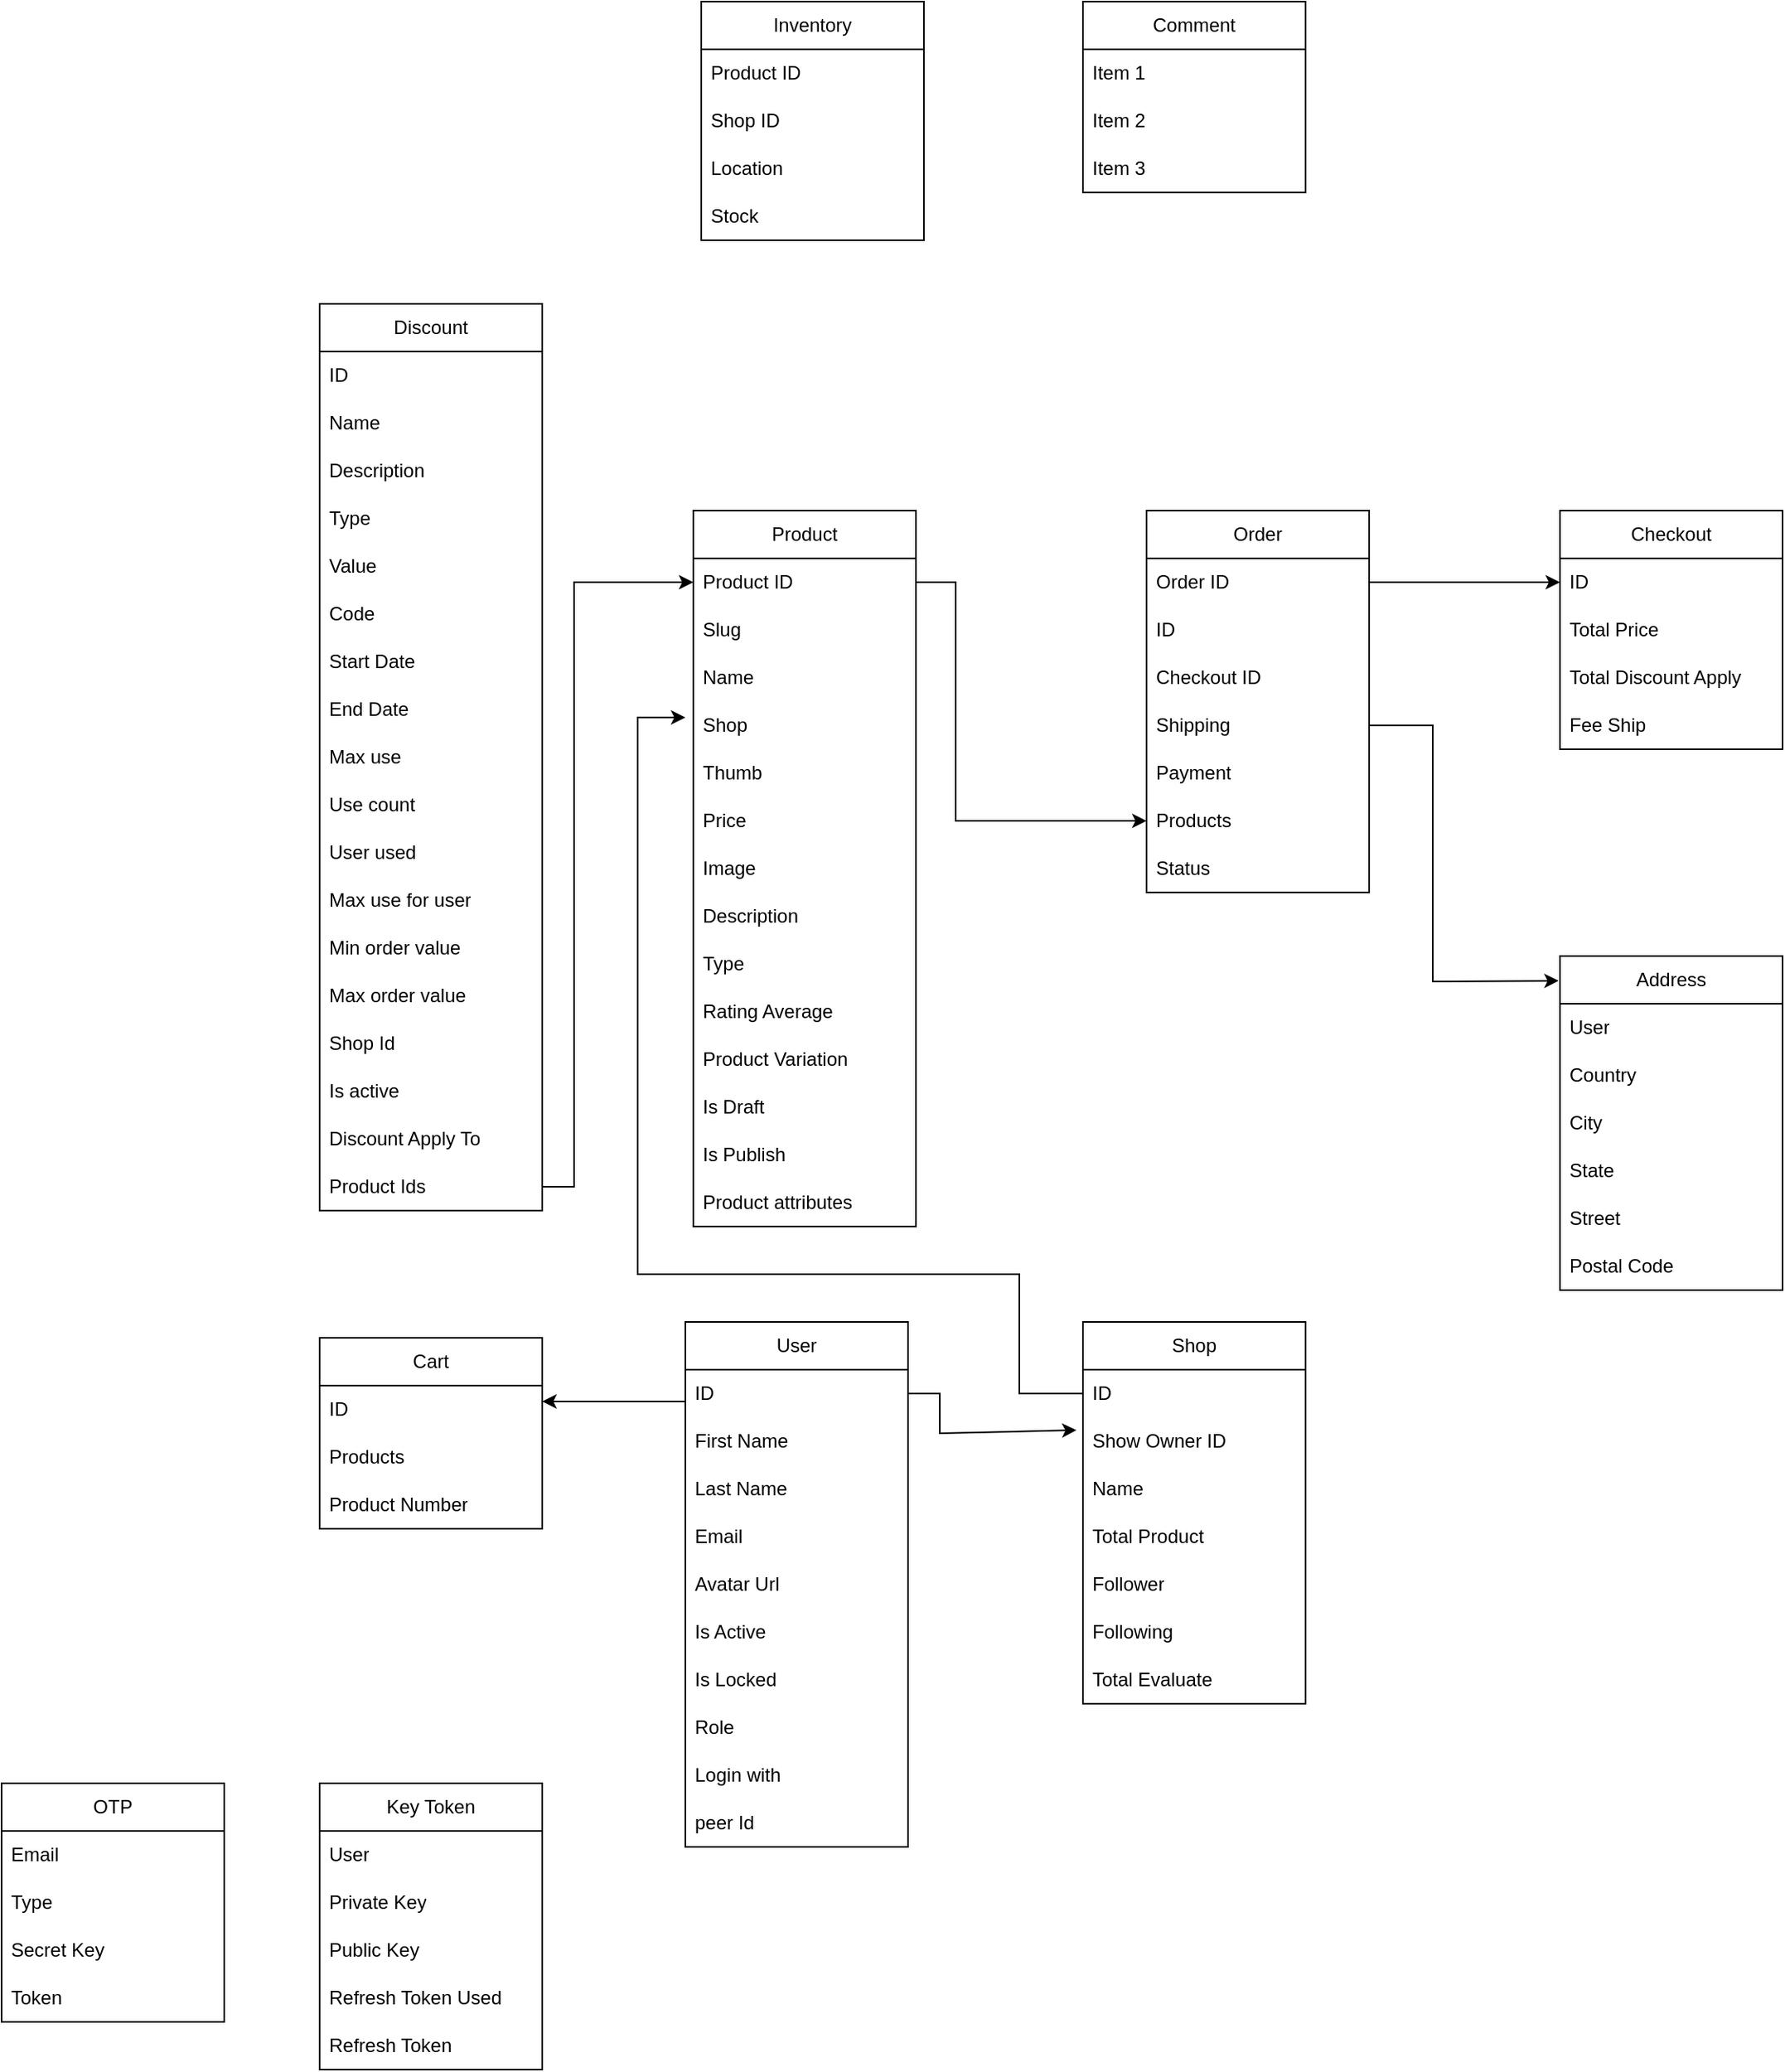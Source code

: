 <mxfile version="21.6.9" type="github">
  <diagram name="Page-1" id="M_hGmnkSgsi9xznDHbb1">
    <mxGraphModel dx="1900" dy="1666" grid="1" gridSize="10" guides="1" tooltips="1" connect="1" arrows="1" fold="1" page="1" pageScale="1" pageWidth="850" pageHeight="1100" math="0" shadow="0">
      <root>
        <mxCell id="0" />
        <mxCell id="1" parent="0" />
        <mxCell id="zRqvdcfPMCtiTW_AI9Jo-5" value="User" style="swimlane;fontStyle=0;childLayout=stackLayout;horizontal=1;startSize=30;horizontalStack=0;resizeParent=1;resizeParentMax=0;resizeLast=0;collapsible=1;marginBottom=0;whiteSpace=wrap;html=1;" vertex="1" parent="1">
          <mxGeometry x="350" y="230" width="140" height="330" as="geometry" />
        </mxCell>
        <mxCell id="zRqvdcfPMCtiTW_AI9Jo-6" value="ID" style="text;strokeColor=none;fillColor=none;align=left;verticalAlign=middle;spacingLeft=4;spacingRight=4;overflow=hidden;points=[[0,0.5],[1,0.5]];portConstraint=eastwest;rotatable=0;whiteSpace=wrap;html=1;" vertex="1" parent="zRqvdcfPMCtiTW_AI9Jo-5">
          <mxGeometry y="30" width="140" height="30" as="geometry" />
        </mxCell>
        <mxCell id="zRqvdcfPMCtiTW_AI9Jo-7" value="First Name" style="text;strokeColor=none;fillColor=none;align=left;verticalAlign=middle;spacingLeft=4;spacingRight=4;overflow=hidden;points=[[0,0.5],[1,0.5]];portConstraint=eastwest;rotatable=0;whiteSpace=wrap;html=1;" vertex="1" parent="zRqvdcfPMCtiTW_AI9Jo-5">
          <mxGeometry y="60" width="140" height="30" as="geometry" />
        </mxCell>
        <mxCell id="zRqvdcfPMCtiTW_AI9Jo-8" value="Last Name" style="text;strokeColor=none;fillColor=none;align=left;verticalAlign=middle;spacingLeft=4;spacingRight=4;overflow=hidden;points=[[0,0.5],[1,0.5]];portConstraint=eastwest;rotatable=0;whiteSpace=wrap;html=1;" vertex="1" parent="zRqvdcfPMCtiTW_AI9Jo-5">
          <mxGeometry y="90" width="140" height="30" as="geometry" />
        </mxCell>
        <mxCell id="zRqvdcfPMCtiTW_AI9Jo-9" value="Email" style="text;strokeColor=none;fillColor=none;align=left;verticalAlign=middle;spacingLeft=4;spacingRight=4;overflow=hidden;points=[[0,0.5],[1,0.5]];portConstraint=eastwest;rotatable=0;whiteSpace=wrap;html=1;" vertex="1" parent="zRqvdcfPMCtiTW_AI9Jo-5">
          <mxGeometry y="120" width="140" height="30" as="geometry" />
        </mxCell>
        <mxCell id="zRqvdcfPMCtiTW_AI9Jo-10" value="Avatar Url" style="text;strokeColor=none;fillColor=none;align=left;verticalAlign=middle;spacingLeft=4;spacingRight=4;overflow=hidden;points=[[0,0.5],[1,0.5]];portConstraint=eastwest;rotatable=0;whiteSpace=wrap;html=1;" vertex="1" parent="zRqvdcfPMCtiTW_AI9Jo-5">
          <mxGeometry y="150" width="140" height="30" as="geometry" />
        </mxCell>
        <mxCell id="zRqvdcfPMCtiTW_AI9Jo-11" value="Is Active" style="text;strokeColor=none;fillColor=none;align=left;verticalAlign=middle;spacingLeft=4;spacingRight=4;overflow=hidden;points=[[0,0.5],[1,0.5]];portConstraint=eastwest;rotatable=0;whiteSpace=wrap;html=1;" vertex="1" parent="zRqvdcfPMCtiTW_AI9Jo-5">
          <mxGeometry y="180" width="140" height="30" as="geometry" />
        </mxCell>
        <mxCell id="zRqvdcfPMCtiTW_AI9Jo-12" value="Is Locked" style="text;strokeColor=none;fillColor=none;align=left;verticalAlign=middle;spacingLeft=4;spacingRight=4;overflow=hidden;points=[[0,0.5],[1,0.5]];portConstraint=eastwest;rotatable=0;whiteSpace=wrap;html=1;" vertex="1" parent="zRqvdcfPMCtiTW_AI9Jo-5">
          <mxGeometry y="210" width="140" height="30" as="geometry" />
        </mxCell>
        <mxCell id="zRqvdcfPMCtiTW_AI9Jo-13" value="Role" style="text;strokeColor=none;fillColor=none;align=left;verticalAlign=middle;spacingLeft=4;spacingRight=4;overflow=hidden;points=[[0,0.5],[1,0.5]];portConstraint=eastwest;rotatable=0;whiteSpace=wrap;html=1;" vertex="1" parent="zRqvdcfPMCtiTW_AI9Jo-5">
          <mxGeometry y="240" width="140" height="30" as="geometry" />
        </mxCell>
        <mxCell id="zRqvdcfPMCtiTW_AI9Jo-14" value="Login with" style="text;strokeColor=none;fillColor=none;align=left;verticalAlign=middle;spacingLeft=4;spacingRight=4;overflow=hidden;points=[[0,0.5],[1,0.5]];portConstraint=eastwest;rotatable=0;whiteSpace=wrap;html=1;" vertex="1" parent="zRqvdcfPMCtiTW_AI9Jo-5">
          <mxGeometry y="270" width="140" height="30" as="geometry" />
        </mxCell>
        <mxCell id="zRqvdcfPMCtiTW_AI9Jo-15" value="peer Id" style="text;strokeColor=none;fillColor=none;align=left;verticalAlign=middle;spacingLeft=4;spacingRight=4;overflow=hidden;points=[[0,0.5],[1,0.5]];portConstraint=eastwest;rotatable=0;whiteSpace=wrap;html=1;" vertex="1" parent="zRqvdcfPMCtiTW_AI9Jo-5">
          <mxGeometry y="300" width="140" height="30" as="geometry" />
        </mxCell>
        <mxCell id="zRqvdcfPMCtiTW_AI9Jo-16" value="Key Token" style="swimlane;fontStyle=0;childLayout=stackLayout;horizontal=1;startSize=30;horizontalStack=0;resizeParent=1;resizeParentMax=0;resizeLast=0;collapsible=1;marginBottom=0;whiteSpace=wrap;html=1;" vertex="1" parent="1">
          <mxGeometry x="120" y="520" width="140" height="180" as="geometry" />
        </mxCell>
        <mxCell id="zRqvdcfPMCtiTW_AI9Jo-17" value="User" style="text;strokeColor=none;fillColor=none;align=left;verticalAlign=middle;spacingLeft=4;spacingRight=4;overflow=hidden;points=[[0,0.5],[1,0.5]];portConstraint=eastwest;rotatable=0;whiteSpace=wrap;html=1;" vertex="1" parent="zRqvdcfPMCtiTW_AI9Jo-16">
          <mxGeometry y="30" width="140" height="30" as="geometry" />
        </mxCell>
        <mxCell id="zRqvdcfPMCtiTW_AI9Jo-18" value="Private Key" style="text;strokeColor=none;fillColor=none;align=left;verticalAlign=middle;spacingLeft=4;spacingRight=4;overflow=hidden;points=[[0,0.5],[1,0.5]];portConstraint=eastwest;rotatable=0;whiteSpace=wrap;html=1;" vertex="1" parent="zRqvdcfPMCtiTW_AI9Jo-16">
          <mxGeometry y="60" width="140" height="30" as="geometry" />
        </mxCell>
        <mxCell id="zRqvdcfPMCtiTW_AI9Jo-19" value="Public Key" style="text;strokeColor=none;fillColor=none;align=left;verticalAlign=middle;spacingLeft=4;spacingRight=4;overflow=hidden;points=[[0,0.5],[1,0.5]];portConstraint=eastwest;rotatable=0;whiteSpace=wrap;html=1;" vertex="1" parent="zRqvdcfPMCtiTW_AI9Jo-16">
          <mxGeometry y="90" width="140" height="30" as="geometry" />
        </mxCell>
        <mxCell id="zRqvdcfPMCtiTW_AI9Jo-20" value="Refresh Token Used" style="text;strokeColor=none;fillColor=none;align=left;verticalAlign=middle;spacingLeft=4;spacingRight=4;overflow=hidden;points=[[0,0.5],[1,0.5]];portConstraint=eastwest;rotatable=0;whiteSpace=wrap;html=1;" vertex="1" parent="zRqvdcfPMCtiTW_AI9Jo-16">
          <mxGeometry y="120" width="140" height="30" as="geometry" />
        </mxCell>
        <mxCell id="zRqvdcfPMCtiTW_AI9Jo-21" value="Refresh Token" style="text;strokeColor=none;fillColor=none;align=left;verticalAlign=middle;spacingLeft=4;spacingRight=4;overflow=hidden;points=[[0,0.5],[1,0.5]];portConstraint=eastwest;rotatable=0;whiteSpace=wrap;html=1;" vertex="1" parent="zRqvdcfPMCtiTW_AI9Jo-16">
          <mxGeometry y="150" width="140" height="30" as="geometry" />
        </mxCell>
        <mxCell id="zRqvdcfPMCtiTW_AI9Jo-22" value="OTP" style="swimlane;fontStyle=0;childLayout=stackLayout;horizontal=1;startSize=30;horizontalStack=0;resizeParent=1;resizeParentMax=0;resizeLast=0;collapsible=1;marginBottom=0;whiteSpace=wrap;html=1;" vertex="1" parent="1">
          <mxGeometry x="-80" y="520" width="140" height="150" as="geometry" />
        </mxCell>
        <mxCell id="zRqvdcfPMCtiTW_AI9Jo-23" value="Email" style="text;strokeColor=none;fillColor=none;align=left;verticalAlign=middle;spacingLeft=4;spacingRight=4;overflow=hidden;points=[[0,0.5],[1,0.5]];portConstraint=eastwest;rotatable=0;whiteSpace=wrap;html=1;" vertex="1" parent="zRqvdcfPMCtiTW_AI9Jo-22">
          <mxGeometry y="30" width="140" height="30" as="geometry" />
        </mxCell>
        <mxCell id="zRqvdcfPMCtiTW_AI9Jo-24" value="Type" style="text;strokeColor=none;fillColor=none;align=left;verticalAlign=middle;spacingLeft=4;spacingRight=4;overflow=hidden;points=[[0,0.5],[1,0.5]];portConstraint=eastwest;rotatable=0;whiteSpace=wrap;html=1;" vertex="1" parent="zRqvdcfPMCtiTW_AI9Jo-22">
          <mxGeometry y="60" width="140" height="30" as="geometry" />
        </mxCell>
        <mxCell id="zRqvdcfPMCtiTW_AI9Jo-25" value="Secret Key" style="text;strokeColor=none;fillColor=none;align=left;verticalAlign=middle;spacingLeft=4;spacingRight=4;overflow=hidden;points=[[0,0.5],[1,0.5]];portConstraint=eastwest;rotatable=0;whiteSpace=wrap;html=1;" vertex="1" parent="zRqvdcfPMCtiTW_AI9Jo-22">
          <mxGeometry y="90" width="140" height="30" as="geometry" />
        </mxCell>
        <mxCell id="zRqvdcfPMCtiTW_AI9Jo-26" value="Token" style="text;strokeColor=none;fillColor=none;align=left;verticalAlign=middle;spacingLeft=4;spacingRight=4;overflow=hidden;points=[[0,0.5],[1,0.5]];portConstraint=eastwest;rotatable=0;whiteSpace=wrap;html=1;" vertex="1" parent="zRqvdcfPMCtiTW_AI9Jo-22">
          <mxGeometry y="120" width="140" height="30" as="geometry" />
        </mxCell>
        <mxCell id="zRqvdcfPMCtiTW_AI9Jo-31" value="Address" style="swimlane;fontStyle=0;childLayout=stackLayout;horizontal=1;startSize=30;horizontalStack=0;resizeParent=1;resizeParentMax=0;resizeLast=0;collapsible=1;marginBottom=0;whiteSpace=wrap;html=1;" vertex="1" parent="1">
          <mxGeometry x="900" width="140" height="210" as="geometry" />
        </mxCell>
        <mxCell id="zRqvdcfPMCtiTW_AI9Jo-32" value="User" style="text;strokeColor=none;fillColor=none;align=left;verticalAlign=middle;spacingLeft=4;spacingRight=4;overflow=hidden;points=[[0,0.5],[1,0.5]];portConstraint=eastwest;rotatable=0;whiteSpace=wrap;html=1;" vertex="1" parent="zRqvdcfPMCtiTW_AI9Jo-31">
          <mxGeometry y="30" width="140" height="30" as="geometry" />
        </mxCell>
        <mxCell id="zRqvdcfPMCtiTW_AI9Jo-33" value="Country" style="text;strokeColor=none;fillColor=none;align=left;verticalAlign=middle;spacingLeft=4;spacingRight=4;overflow=hidden;points=[[0,0.5],[1,0.5]];portConstraint=eastwest;rotatable=0;whiteSpace=wrap;html=1;" vertex="1" parent="zRqvdcfPMCtiTW_AI9Jo-31">
          <mxGeometry y="60" width="140" height="30" as="geometry" />
        </mxCell>
        <mxCell id="zRqvdcfPMCtiTW_AI9Jo-34" value="City" style="text;strokeColor=none;fillColor=none;align=left;verticalAlign=middle;spacingLeft=4;spacingRight=4;overflow=hidden;points=[[0,0.5],[1,0.5]];portConstraint=eastwest;rotatable=0;whiteSpace=wrap;html=1;" vertex="1" parent="zRqvdcfPMCtiTW_AI9Jo-31">
          <mxGeometry y="90" width="140" height="30" as="geometry" />
        </mxCell>
        <mxCell id="zRqvdcfPMCtiTW_AI9Jo-35" value="State" style="text;strokeColor=none;fillColor=none;align=left;verticalAlign=middle;spacingLeft=4;spacingRight=4;overflow=hidden;points=[[0,0.5],[1,0.5]];portConstraint=eastwest;rotatable=0;whiteSpace=wrap;html=1;" vertex="1" parent="zRqvdcfPMCtiTW_AI9Jo-31">
          <mxGeometry y="120" width="140" height="30" as="geometry" />
        </mxCell>
        <mxCell id="zRqvdcfPMCtiTW_AI9Jo-36" value="Street" style="text;strokeColor=none;fillColor=none;align=left;verticalAlign=middle;spacingLeft=4;spacingRight=4;overflow=hidden;points=[[0,0.5],[1,0.5]];portConstraint=eastwest;rotatable=0;whiteSpace=wrap;html=1;" vertex="1" parent="zRqvdcfPMCtiTW_AI9Jo-31">
          <mxGeometry y="150" width="140" height="30" as="geometry" />
        </mxCell>
        <mxCell id="zRqvdcfPMCtiTW_AI9Jo-37" value="Postal Code" style="text;strokeColor=none;fillColor=none;align=left;verticalAlign=middle;spacingLeft=4;spacingRight=4;overflow=hidden;points=[[0,0.5],[1,0.5]];portConstraint=eastwest;rotatable=0;whiteSpace=wrap;html=1;" vertex="1" parent="zRqvdcfPMCtiTW_AI9Jo-31">
          <mxGeometry y="180" width="140" height="30" as="geometry" />
        </mxCell>
        <mxCell id="zRqvdcfPMCtiTW_AI9Jo-38" value="Product" style="swimlane;fontStyle=0;childLayout=stackLayout;horizontal=1;startSize=30;horizontalStack=0;resizeParent=1;resizeParentMax=0;resizeLast=0;collapsible=1;marginBottom=0;whiteSpace=wrap;html=1;" vertex="1" parent="1">
          <mxGeometry x="355" y="-280" width="140" height="450" as="geometry" />
        </mxCell>
        <mxCell id="zRqvdcfPMCtiTW_AI9Jo-55" value="Product ID" style="text;strokeColor=none;fillColor=none;align=left;verticalAlign=middle;spacingLeft=4;spacingRight=4;overflow=hidden;points=[[0,0.5],[1,0.5]];portConstraint=eastwest;rotatable=0;whiteSpace=wrap;html=1;" vertex="1" parent="zRqvdcfPMCtiTW_AI9Jo-38">
          <mxGeometry y="30" width="140" height="30" as="geometry" />
        </mxCell>
        <mxCell id="zRqvdcfPMCtiTW_AI9Jo-41" value="Slug" style="text;strokeColor=none;fillColor=none;align=left;verticalAlign=middle;spacingLeft=4;spacingRight=4;overflow=hidden;points=[[0,0.5],[1,0.5]];portConstraint=eastwest;rotatable=0;whiteSpace=wrap;html=1;" vertex="1" parent="zRqvdcfPMCtiTW_AI9Jo-38">
          <mxGeometry y="60" width="140" height="30" as="geometry" />
        </mxCell>
        <mxCell id="zRqvdcfPMCtiTW_AI9Jo-39" value="Name" style="text;strokeColor=none;fillColor=none;align=left;verticalAlign=middle;spacingLeft=4;spacingRight=4;overflow=hidden;points=[[0,0.5],[1,0.5]];portConstraint=eastwest;rotatable=0;whiteSpace=wrap;html=1;" vertex="1" parent="zRqvdcfPMCtiTW_AI9Jo-38">
          <mxGeometry y="90" width="140" height="30" as="geometry" />
        </mxCell>
        <mxCell id="zRqvdcfPMCtiTW_AI9Jo-45" value="Shop" style="text;strokeColor=none;fillColor=none;align=left;verticalAlign=middle;spacingLeft=4;spacingRight=4;overflow=hidden;points=[[0,0.5],[1,0.5]];portConstraint=eastwest;rotatable=0;whiteSpace=wrap;html=1;" vertex="1" parent="zRqvdcfPMCtiTW_AI9Jo-38">
          <mxGeometry y="120" width="140" height="30" as="geometry" />
        </mxCell>
        <mxCell id="zRqvdcfPMCtiTW_AI9Jo-40" value="Thumb" style="text;strokeColor=none;fillColor=none;align=left;verticalAlign=middle;spacingLeft=4;spacingRight=4;overflow=hidden;points=[[0,0.5],[1,0.5]];portConstraint=eastwest;rotatable=0;whiteSpace=wrap;html=1;" vertex="1" parent="zRqvdcfPMCtiTW_AI9Jo-38">
          <mxGeometry y="150" width="140" height="30" as="geometry" />
        </mxCell>
        <mxCell id="zRqvdcfPMCtiTW_AI9Jo-43" value="Price" style="text;strokeColor=none;fillColor=none;align=left;verticalAlign=middle;spacingLeft=4;spacingRight=4;overflow=hidden;points=[[0,0.5],[1,0.5]];portConstraint=eastwest;rotatable=0;whiteSpace=wrap;html=1;" vertex="1" parent="zRqvdcfPMCtiTW_AI9Jo-38">
          <mxGeometry y="180" width="140" height="30" as="geometry" />
        </mxCell>
        <mxCell id="zRqvdcfPMCtiTW_AI9Jo-49" value="Image" style="text;strokeColor=none;fillColor=none;align=left;verticalAlign=middle;spacingLeft=4;spacingRight=4;overflow=hidden;points=[[0,0.5],[1,0.5]];portConstraint=eastwest;rotatable=0;whiteSpace=wrap;html=1;" vertex="1" parent="zRqvdcfPMCtiTW_AI9Jo-38">
          <mxGeometry y="210" width="140" height="30" as="geometry" />
        </mxCell>
        <mxCell id="zRqvdcfPMCtiTW_AI9Jo-42" value="Description" style="text;strokeColor=none;fillColor=none;align=left;verticalAlign=middle;spacingLeft=4;spacingRight=4;overflow=hidden;points=[[0,0.5],[1,0.5]];portConstraint=eastwest;rotatable=0;whiteSpace=wrap;html=1;" vertex="1" parent="zRqvdcfPMCtiTW_AI9Jo-38">
          <mxGeometry y="240" width="140" height="30" as="geometry" />
        </mxCell>
        <mxCell id="zRqvdcfPMCtiTW_AI9Jo-50" value="Type" style="text;strokeColor=none;fillColor=none;align=left;verticalAlign=middle;spacingLeft=4;spacingRight=4;overflow=hidden;points=[[0,0.5],[1,0.5]];portConstraint=eastwest;rotatable=0;whiteSpace=wrap;html=1;" vertex="1" parent="zRqvdcfPMCtiTW_AI9Jo-38">
          <mxGeometry y="270" width="140" height="30" as="geometry" />
        </mxCell>
        <mxCell id="zRqvdcfPMCtiTW_AI9Jo-44" value="Rating Average" style="text;strokeColor=none;fillColor=none;align=left;verticalAlign=middle;spacingLeft=4;spacingRight=4;overflow=hidden;points=[[0,0.5],[1,0.5]];portConstraint=eastwest;rotatable=0;whiteSpace=wrap;html=1;" vertex="1" parent="zRqvdcfPMCtiTW_AI9Jo-38">
          <mxGeometry y="300" width="140" height="30" as="geometry" />
        </mxCell>
        <mxCell id="zRqvdcfPMCtiTW_AI9Jo-46" value="Product Variation" style="text;strokeColor=none;fillColor=none;align=left;verticalAlign=middle;spacingLeft=4;spacingRight=4;overflow=hidden;points=[[0,0.5],[1,0.5]];portConstraint=eastwest;rotatable=0;whiteSpace=wrap;html=1;" vertex="1" parent="zRqvdcfPMCtiTW_AI9Jo-38">
          <mxGeometry y="330" width="140" height="30" as="geometry" />
        </mxCell>
        <mxCell id="zRqvdcfPMCtiTW_AI9Jo-47" value="Is Draft" style="text;strokeColor=none;fillColor=none;align=left;verticalAlign=middle;spacingLeft=4;spacingRight=4;overflow=hidden;points=[[0,0.5],[1,0.5]];portConstraint=eastwest;rotatable=0;whiteSpace=wrap;html=1;" vertex="1" parent="zRqvdcfPMCtiTW_AI9Jo-38">
          <mxGeometry y="360" width="140" height="30" as="geometry" />
        </mxCell>
        <mxCell id="zRqvdcfPMCtiTW_AI9Jo-48" value="Is Publish" style="text;strokeColor=none;fillColor=none;align=left;verticalAlign=middle;spacingLeft=4;spacingRight=4;overflow=hidden;points=[[0,0.5],[1,0.5]];portConstraint=eastwest;rotatable=0;whiteSpace=wrap;html=1;" vertex="1" parent="zRqvdcfPMCtiTW_AI9Jo-38">
          <mxGeometry y="390" width="140" height="30" as="geometry" />
        </mxCell>
        <mxCell id="zRqvdcfPMCtiTW_AI9Jo-71" value="Product attributes" style="text;strokeColor=none;fillColor=none;align=left;verticalAlign=middle;spacingLeft=4;spacingRight=4;overflow=hidden;points=[[0,0.5],[1,0.5]];portConstraint=eastwest;rotatable=0;whiteSpace=wrap;html=1;" vertex="1" parent="zRqvdcfPMCtiTW_AI9Jo-38">
          <mxGeometry y="420" width="140" height="30" as="geometry" />
        </mxCell>
        <mxCell id="zRqvdcfPMCtiTW_AI9Jo-51" value="Discount" style="swimlane;fontStyle=0;childLayout=stackLayout;horizontal=1;startSize=30;horizontalStack=0;resizeParent=1;resizeParentMax=0;resizeLast=0;collapsible=1;marginBottom=0;whiteSpace=wrap;html=1;" vertex="1" parent="1">
          <mxGeometry x="120" y="-410" width="140" height="570" as="geometry" />
        </mxCell>
        <mxCell id="zRqvdcfPMCtiTW_AI9Jo-52" value="ID" style="text;strokeColor=none;fillColor=none;align=left;verticalAlign=middle;spacingLeft=4;spacingRight=4;overflow=hidden;points=[[0,0.5],[1,0.5]];portConstraint=eastwest;rotatable=0;whiteSpace=wrap;html=1;" vertex="1" parent="zRqvdcfPMCtiTW_AI9Jo-51">
          <mxGeometry y="30" width="140" height="30" as="geometry" />
        </mxCell>
        <mxCell id="zRqvdcfPMCtiTW_AI9Jo-53" value="Name" style="text;strokeColor=none;fillColor=none;align=left;verticalAlign=middle;spacingLeft=4;spacingRight=4;overflow=hidden;points=[[0,0.5],[1,0.5]];portConstraint=eastwest;rotatable=0;whiteSpace=wrap;html=1;" vertex="1" parent="zRqvdcfPMCtiTW_AI9Jo-51">
          <mxGeometry y="60" width="140" height="30" as="geometry" />
        </mxCell>
        <mxCell id="zRqvdcfPMCtiTW_AI9Jo-54" value="Description" style="text;strokeColor=none;fillColor=none;align=left;verticalAlign=middle;spacingLeft=4;spacingRight=4;overflow=hidden;points=[[0,0.5],[1,0.5]];portConstraint=eastwest;rotatable=0;whiteSpace=wrap;html=1;" vertex="1" parent="zRqvdcfPMCtiTW_AI9Jo-51">
          <mxGeometry y="90" width="140" height="30" as="geometry" />
        </mxCell>
        <mxCell id="zRqvdcfPMCtiTW_AI9Jo-56" value="Type" style="text;strokeColor=none;fillColor=none;align=left;verticalAlign=middle;spacingLeft=4;spacingRight=4;overflow=hidden;points=[[0,0.5],[1,0.5]];portConstraint=eastwest;rotatable=0;whiteSpace=wrap;html=1;" vertex="1" parent="zRqvdcfPMCtiTW_AI9Jo-51">
          <mxGeometry y="120" width="140" height="30" as="geometry" />
        </mxCell>
        <mxCell id="zRqvdcfPMCtiTW_AI9Jo-57" value="Value" style="text;strokeColor=none;fillColor=none;align=left;verticalAlign=middle;spacingLeft=4;spacingRight=4;overflow=hidden;points=[[0,0.5],[1,0.5]];portConstraint=eastwest;rotatable=0;whiteSpace=wrap;html=1;" vertex="1" parent="zRqvdcfPMCtiTW_AI9Jo-51">
          <mxGeometry y="150" width="140" height="30" as="geometry" />
        </mxCell>
        <mxCell id="zRqvdcfPMCtiTW_AI9Jo-58" value="Code" style="text;strokeColor=none;fillColor=none;align=left;verticalAlign=middle;spacingLeft=4;spacingRight=4;overflow=hidden;points=[[0,0.5],[1,0.5]];portConstraint=eastwest;rotatable=0;whiteSpace=wrap;html=1;" vertex="1" parent="zRqvdcfPMCtiTW_AI9Jo-51">
          <mxGeometry y="180" width="140" height="30" as="geometry" />
        </mxCell>
        <mxCell id="zRqvdcfPMCtiTW_AI9Jo-59" value="Start Date" style="text;strokeColor=none;fillColor=none;align=left;verticalAlign=middle;spacingLeft=4;spacingRight=4;overflow=hidden;points=[[0,0.5],[1,0.5]];portConstraint=eastwest;rotatable=0;whiteSpace=wrap;html=1;" vertex="1" parent="zRqvdcfPMCtiTW_AI9Jo-51">
          <mxGeometry y="210" width="140" height="30" as="geometry" />
        </mxCell>
        <mxCell id="zRqvdcfPMCtiTW_AI9Jo-60" value="End Date" style="text;strokeColor=none;fillColor=none;align=left;verticalAlign=middle;spacingLeft=4;spacingRight=4;overflow=hidden;points=[[0,0.5],[1,0.5]];portConstraint=eastwest;rotatable=0;whiteSpace=wrap;html=1;" vertex="1" parent="zRqvdcfPMCtiTW_AI9Jo-51">
          <mxGeometry y="240" width="140" height="30" as="geometry" />
        </mxCell>
        <mxCell id="zRqvdcfPMCtiTW_AI9Jo-61" value="Max use" style="text;strokeColor=none;fillColor=none;align=left;verticalAlign=middle;spacingLeft=4;spacingRight=4;overflow=hidden;points=[[0,0.5],[1,0.5]];portConstraint=eastwest;rotatable=0;whiteSpace=wrap;html=1;" vertex="1" parent="zRqvdcfPMCtiTW_AI9Jo-51">
          <mxGeometry y="270" width="140" height="30" as="geometry" />
        </mxCell>
        <mxCell id="zRqvdcfPMCtiTW_AI9Jo-62" value="Use count" style="text;strokeColor=none;fillColor=none;align=left;verticalAlign=middle;spacingLeft=4;spacingRight=4;overflow=hidden;points=[[0,0.5],[1,0.5]];portConstraint=eastwest;rotatable=0;whiteSpace=wrap;html=1;" vertex="1" parent="zRqvdcfPMCtiTW_AI9Jo-51">
          <mxGeometry y="300" width="140" height="30" as="geometry" />
        </mxCell>
        <mxCell id="zRqvdcfPMCtiTW_AI9Jo-63" value="User used" style="text;strokeColor=none;fillColor=none;align=left;verticalAlign=middle;spacingLeft=4;spacingRight=4;overflow=hidden;points=[[0,0.5],[1,0.5]];portConstraint=eastwest;rotatable=0;whiteSpace=wrap;html=1;" vertex="1" parent="zRqvdcfPMCtiTW_AI9Jo-51">
          <mxGeometry y="330" width="140" height="30" as="geometry" />
        </mxCell>
        <mxCell id="zRqvdcfPMCtiTW_AI9Jo-64" value="Max use for user" style="text;strokeColor=none;fillColor=none;align=left;verticalAlign=middle;spacingLeft=4;spacingRight=4;overflow=hidden;points=[[0,0.5],[1,0.5]];portConstraint=eastwest;rotatable=0;whiteSpace=wrap;html=1;" vertex="1" parent="zRqvdcfPMCtiTW_AI9Jo-51">
          <mxGeometry y="360" width="140" height="30" as="geometry" />
        </mxCell>
        <mxCell id="zRqvdcfPMCtiTW_AI9Jo-65" value="Min order value" style="text;strokeColor=none;fillColor=none;align=left;verticalAlign=middle;spacingLeft=4;spacingRight=4;overflow=hidden;points=[[0,0.5],[1,0.5]];portConstraint=eastwest;rotatable=0;whiteSpace=wrap;html=1;" vertex="1" parent="zRqvdcfPMCtiTW_AI9Jo-51">
          <mxGeometry y="390" width="140" height="30" as="geometry" />
        </mxCell>
        <mxCell id="zRqvdcfPMCtiTW_AI9Jo-66" value="Max order value" style="text;strokeColor=none;fillColor=none;align=left;verticalAlign=middle;spacingLeft=4;spacingRight=4;overflow=hidden;points=[[0,0.5],[1,0.5]];portConstraint=eastwest;rotatable=0;whiteSpace=wrap;html=1;" vertex="1" parent="zRqvdcfPMCtiTW_AI9Jo-51">
          <mxGeometry y="420" width="140" height="30" as="geometry" />
        </mxCell>
        <mxCell id="zRqvdcfPMCtiTW_AI9Jo-67" value="Shop Id" style="text;strokeColor=none;fillColor=none;align=left;verticalAlign=middle;spacingLeft=4;spacingRight=4;overflow=hidden;points=[[0,0.5],[1,0.5]];portConstraint=eastwest;rotatable=0;whiteSpace=wrap;html=1;" vertex="1" parent="zRqvdcfPMCtiTW_AI9Jo-51">
          <mxGeometry y="450" width="140" height="30" as="geometry" />
        </mxCell>
        <mxCell id="zRqvdcfPMCtiTW_AI9Jo-68" value="Is active" style="text;strokeColor=none;fillColor=none;align=left;verticalAlign=middle;spacingLeft=4;spacingRight=4;overflow=hidden;points=[[0,0.5],[1,0.5]];portConstraint=eastwest;rotatable=0;whiteSpace=wrap;html=1;" vertex="1" parent="zRqvdcfPMCtiTW_AI9Jo-51">
          <mxGeometry y="480" width="140" height="30" as="geometry" />
        </mxCell>
        <mxCell id="zRqvdcfPMCtiTW_AI9Jo-69" value="Discount Apply To" style="text;strokeColor=none;fillColor=none;align=left;verticalAlign=middle;spacingLeft=4;spacingRight=4;overflow=hidden;points=[[0,0.5],[1,0.5]];portConstraint=eastwest;rotatable=0;whiteSpace=wrap;html=1;" vertex="1" parent="zRqvdcfPMCtiTW_AI9Jo-51">
          <mxGeometry y="510" width="140" height="30" as="geometry" />
        </mxCell>
        <mxCell id="zRqvdcfPMCtiTW_AI9Jo-70" value="Product Ids" style="text;strokeColor=none;fillColor=none;align=left;verticalAlign=middle;spacingLeft=4;spacingRight=4;overflow=hidden;points=[[0,0.5],[1,0.5]];portConstraint=eastwest;rotatable=0;whiteSpace=wrap;html=1;" vertex="1" parent="zRqvdcfPMCtiTW_AI9Jo-51">
          <mxGeometry y="540" width="140" height="30" as="geometry" />
        </mxCell>
        <mxCell id="zRqvdcfPMCtiTW_AI9Jo-72" value="Shop" style="swimlane;fontStyle=0;childLayout=stackLayout;horizontal=1;startSize=30;horizontalStack=0;resizeParent=1;resizeParentMax=0;resizeLast=0;collapsible=1;marginBottom=0;whiteSpace=wrap;html=1;" vertex="1" parent="1">
          <mxGeometry x="600" y="230" width="140" height="240" as="geometry" />
        </mxCell>
        <mxCell id="zRqvdcfPMCtiTW_AI9Jo-75" value="ID" style="text;strokeColor=none;fillColor=none;align=left;verticalAlign=middle;spacingLeft=4;spacingRight=4;overflow=hidden;points=[[0,0.5],[1,0.5]];portConstraint=eastwest;rotatable=0;whiteSpace=wrap;html=1;" vertex="1" parent="zRqvdcfPMCtiTW_AI9Jo-72">
          <mxGeometry y="30" width="140" height="30" as="geometry" />
        </mxCell>
        <mxCell id="zRqvdcfPMCtiTW_AI9Jo-73" value="Show Owner ID" style="text;strokeColor=none;fillColor=none;align=left;verticalAlign=middle;spacingLeft=4;spacingRight=4;overflow=hidden;points=[[0,0.5],[1,0.5]];portConstraint=eastwest;rotatable=0;whiteSpace=wrap;html=1;" vertex="1" parent="zRqvdcfPMCtiTW_AI9Jo-72">
          <mxGeometry y="60" width="140" height="30" as="geometry" />
        </mxCell>
        <mxCell id="zRqvdcfPMCtiTW_AI9Jo-74" value="Name" style="text;strokeColor=none;fillColor=none;align=left;verticalAlign=middle;spacingLeft=4;spacingRight=4;overflow=hidden;points=[[0,0.5],[1,0.5]];portConstraint=eastwest;rotatable=0;whiteSpace=wrap;html=1;" vertex="1" parent="zRqvdcfPMCtiTW_AI9Jo-72">
          <mxGeometry y="90" width="140" height="30" as="geometry" />
        </mxCell>
        <mxCell id="zRqvdcfPMCtiTW_AI9Jo-76" value="Total Product" style="text;strokeColor=none;fillColor=none;align=left;verticalAlign=middle;spacingLeft=4;spacingRight=4;overflow=hidden;points=[[0,0.5],[1,0.5]];portConstraint=eastwest;rotatable=0;whiteSpace=wrap;html=1;" vertex="1" parent="zRqvdcfPMCtiTW_AI9Jo-72">
          <mxGeometry y="120" width="140" height="30" as="geometry" />
        </mxCell>
        <mxCell id="zRqvdcfPMCtiTW_AI9Jo-77" value="Follower" style="text;strokeColor=none;fillColor=none;align=left;verticalAlign=middle;spacingLeft=4;spacingRight=4;overflow=hidden;points=[[0,0.5],[1,0.5]];portConstraint=eastwest;rotatable=0;whiteSpace=wrap;html=1;" vertex="1" parent="zRqvdcfPMCtiTW_AI9Jo-72">
          <mxGeometry y="150" width="140" height="30" as="geometry" />
        </mxCell>
        <mxCell id="zRqvdcfPMCtiTW_AI9Jo-78" value="Following" style="text;strokeColor=none;fillColor=none;align=left;verticalAlign=middle;spacingLeft=4;spacingRight=4;overflow=hidden;points=[[0,0.5],[1,0.5]];portConstraint=eastwest;rotatable=0;whiteSpace=wrap;html=1;" vertex="1" parent="zRqvdcfPMCtiTW_AI9Jo-72">
          <mxGeometry y="180" width="140" height="30" as="geometry" />
        </mxCell>
        <mxCell id="zRqvdcfPMCtiTW_AI9Jo-79" value="Total Evaluate" style="text;strokeColor=none;fillColor=none;align=left;verticalAlign=middle;spacingLeft=4;spacingRight=4;overflow=hidden;points=[[0,0.5],[1,0.5]];portConstraint=eastwest;rotatable=0;whiteSpace=wrap;html=1;" vertex="1" parent="zRqvdcfPMCtiTW_AI9Jo-72">
          <mxGeometry y="210" width="140" height="30" as="geometry" />
        </mxCell>
        <mxCell id="zRqvdcfPMCtiTW_AI9Jo-80" value="Order" style="swimlane;fontStyle=0;childLayout=stackLayout;horizontal=1;startSize=30;horizontalStack=0;resizeParent=1;resizeParentMax=0;resizeLast=0;collapsible=1;marginBottom=0;whiteSpace=wrap;html=1;" vertex="1" parent="1">
          <mxGeometry x="640" y="-280" width="140" height="240" as="geometry" />
        </mxCell>
        <mxCell id="zRqvdcfPMCtiTW_AI9Jo-81" value="Order ID" style="text;strokeColor=none;fillColor=none;align=left;verticalAlign=middle;spacingLeft=4;spacingRight=4;overflow=hidden;points=[[0,0.5],[1,0.5]];portConstraint=eastwest;rotatable=0;whiteSpace=wrap;html=1;" vertex="1" parent="zRqvdcfPMCtiTW_AI9Jo-80">
          <mxGeometry y="30" width="140" height="30" as="geometry" />
        </mxCell>
        <mxCell id="zRqvdcfPMCtiTW_AI9Jo-108" value="ID" style="text;strokeColor=none;fillColor=none;align=left;verticalAlign=middle;spacingLeft=4;spacingRight=4;overflow=hidden;points=[[0,0.5],[1,0.5]];portConstraint=eastwest;rotatable=0;whiteSpace=wrap;html=1;" vertex="1" parent="zRqvdcfPMCtiTW_AI9Jo-80">
          <mxGeometry y="60" width="140" height="30" as="geometry" />
        </mxCell>
        <mxCell id="zRqvdcfPMCtiTW_AI9Jo-82" value="Checkout ID" style="text;strokeColor=none;fillColor=none;align=left;verticalAlign=middle;spacingLeft=4;spacingRight=4;overflow=hidden;points=[[0,0.5],[1,0.5]];portConstraint=eastwest;rotatable=0;whiteSpace=wrap;html=1;" vertex="1" parent="zRqvdcfPMCtiTW_AI9Jo-80">
          <mxGeometry y="90" width="140" height="30" as="geometry" />
        </mxCell>
        <mxCell id="zRqvdcfPMCtiTW_AI9Jo-83" value="Shipping" style="text;strokeColor=none;fillColor=none;align=left;verticalAlign=middle;spacingLeft=4;spacingRight=4;overflow=hidden;points=[[0,0.5],[1,0.5]];portConstraint=eastwest;rotatable=0;whiteSpace=wrap;html=1;" vertex="1" parent="zRqvdcfPMCtiTW_AI9Jo-80">
          <mxGeometry y="120" width="140" height="30" as="geometry" />
        </mxCell>
        <mxCell id="zRqvdcfPMCtiTW_AI9Jo-84" value="Payment" style="text;strokeColor=none;fillColor=none;align=left;verticalAlign=middle;spacingLeft=4;spacingRight=4;overflow=hidden;points=[[0,0.5],[1,0.5]];portConstraint=eastwest;rotatable=0;whiteSpace=wrap;html=1;" vertex="1" parent="zRqvdcfPMCtiTW_AI9Jo-80">
          <mxGeometry y="150" width="140" height="30" as="geometry" />
        </mxCell>
        <mxCell id="zRqvdcfPMCtiTW_AI9Jo-85" value="Products" style="text;strokeColor=none;fillColor=none;align=left;verticalAlign=middle;spacingLeft=4;spacingRight=4;overflow=hidden;points=[[0,0.5],[1,0.5]];portConstraint=eastwest;rotatable=0;whiteSpace=wrap;html=1;" vertex="1" parent="zRqvdcfPMCtiTW_AI9Jo-80">
          <mxGeometry y="180" width="140" height="30" as="geometry" />
        </mxCell>
        <mxCell id="zRqvdcfPMCtiTW_AI9Jo-86" value="Status" style="text;strokeColor=none;fillColor=none;align=left;verticalAlign=middle;spacingLeft=4;spacingRight=4;overflow=hidden;points=[[0,0.5],[1,0.5]];portConstraint=eastwest;rotatable=0;whiteSpace=wrap;html=1;" vertex="1" parent="zRqvdcfPMCtiTW_AI9Jo-80">
          <mxGeometry y="210" width="140" height="30" as="geometry" />
        </mxCell>
        <mxCell id="zRqvdcfPMCtiTW_AI9Jo-87" value="Checkout" style="swimlane;fontStyle=0;childLayout=stackLayout;horizontal=1;startSize=30;horizontalStack=0;resizeParent=1;resizeParentMax=0;resizeLast=0;collapsible=1;marginBottom=0;whiteSpace=wrap;html=1;" vertex="1" parent="1">
          <mxGeometry x="900" y="-280" width="140" height="150" as="geometry" />
        </mxCell>
        <mxCell id="zRqvdcfPMCtiTW_AI9Jo-88" value="ID" style="text;strokeColor=none;fillColor=none;align=left;verticalAlign=middle;spacingLeft=4;spacingRight=4;overflow=hidden;points=[[0,0.5],[1,0.5]];portConstraint=eastwest;rotatable=0;whiteSpace=wrap;html=1;" vertex="1" parent="zRqvdcfPMCtiTW_AI9Jo-87">
          <mxGeometry y="30" width="140" height="30" as="geometry" />
        </mxCell>
        <mxCell id="zRqvdcfPMCtiTW_AI9Jo-89" value="Total Price" style="text;strokeColor=none;fillColor=none;align=left;verticalAlign=middle;spacingLeft=4;spacingRight=4;overflow=hidden;points=[[0,0.5],[1,0.5]];portConstraint=eastwest;rotatable=0;whiteSpace=wrap;html=1;" vertex="1" parent="zRqvdcfPMCtiTW_AI9Jo-87">
          <mxGeometry y="60" width="140" height="30" as="geometry" />
        </mxCell>
        <mxCell id="zRqvdcfPMCtiTW_AI9Jo-90" value="Total Discount Apply" style="text;strokeColor=none;fillColor=none;align=left;verticalAlign=middle;spacingLeft=4;spacingRight=4;overflow=hidden;points=[[0,0.5],[1,0.5]];portConstraint=eastwest;rotatable=0;whiteSpace=wrap;html=1;" vertex="1" parent="zRqvdcfPMCtiTW_AI9Jo-87">
          <mxGeometry y="90" width="140" height="30" as="geometry" />
        </mxCell>
        <mxCell id="zRqvdcfPMCtiTW_AI9Jo-91" value="Fee Ship" style="text;strokeColor=none;fillColor=none;align=left;verticalAlign=middle;spacingLeft=4;spacingRight=4;overflow=hidden;points=[[0,0.5],[1,0.5]];portConstraint=eastwest;rotatable=0;whiteSpace=wrap;html=1;" vertex="1" parent="zRqvdcfPMCtiTW_AI9Jo-87">
          <mxGeometry y="120" width="140" height="30" as="geometry" />
        </mxCell>
        <mxCell id="zRqvdcfPMCtiTW_AI9Jo-96" value="" style="endArrow=classic;html=1;rounded=0;exitX=1;exitY=0.5;exitDx=0;exitDy=0;entryX=0;entryY=0.5;entryDx=0;entryDy=0;" edge="1" parent="1" source="zRqvdcfPMCtiTW_AI9Jo-81" target="zRqvdcfPMCtiTW_AI9Jo-88">
          <mxGeometry width="50" height="50" relative="1" as="geometry">
            <mxPoint x="820" y="-20" as="sourcePoint" />
            <mxPoint x="870" y="-70" as="targetPoint" />
          </mxGeometry>
        </mxCell>
        <mxCell id="zRqvdcfPMCtiTW_AI9Jo-98" value="" style="endArrow=classic;html=1;rounded=0;exitX=1;exitY=0.5;exitDx=0;exitDy=0;entryX=0;entryY=0.5;entryDx=0;entryDy=0;" edge="1" parent="1" source="zRqvdcfPMCtiTW_AI9Jo-55" target="zRqvdcfPMCtiTW_AI9Jo-85">
          <mxGeometry width="50" height="50" relative="1" as="geometry">
            <mxPoint x="820" y="-20" as="sourcePoint" />
            <mxPoint x="870" y="-70" as="targetPoint" />
            <Array as="points">
              <mxPoint x="520" y="-235" />
              <mxPoint x="520" y="-85" />
            </Array>
          </mxGeometry>
        </mxCell>
        <mxCell id="zRqvdcfPMCtiTW_AI9Jo-99" value="" style="endArrow=classic;html=1;rounded=0;exitX=1;exitY=0.5;exitDx=0;exitDy=0;entryX=-0.029;entryY=0.267;entryDx=0;entryDy=0;entryPerimeter=0;" edge="1" parent="1" source="zRqvdcfPMCtiTW_AI9Jo-6" target="zRqvdcfPMCtiTW_AI9Jo-73">
          <mxGeometry width="50" height="50" relative="1" as="geometry">
            <mxPoint x="820" y="180" as="sourcePoint" />
            <mxPoint x="870" y="130" as="targetPoint" />
            <Array as="points">
              <mxPoint x="510" y="275" />
              <mxPoint x="510" y="300" />
            </Array>
          </mxGeometry>
        </mxCell>
        <mxCell id="zRqvdcfPMCtiTW_AI9Jo-101" value="" style="endArrow=classic;html=1;rounded=0;exitX=0;exitY=0.5;exitDx=0;exitDy=0;" edge="1" parent="1" source="zRqvdcfPMCtiTW_AI9Jo-75">
          <mxGeometry width="50" height="50" relative="1" as="geometry">
            <mxPoint x="820" y="180" as="sourcePoint" />
            <mxPoint x="350" y="-150" as="targetPoint" />
            <Array as="points">
              <mxPoint x="560" y="275" />
              <mxPoint x="560" y="200" />
              <mxPoint x="320" y="200" />
              <mxPoint x="320" y="-150" />
            </Array>
          </mxGeometry>
        </mxCell>
        <mxCell id="zRqvdcfPMCtiTW_AI9Jo-102" value="" style="endArrow=classic;html=1;rounded=0;exitX=1;exitY=0.5;exitDx=0;exitDy=0;entryX=-0.006;entryY=0.074;entryDx=0;entryDy=0;entryPerimeter=0;" edge="1" parent="1" source="zRqvdcfPMCtiTW_AI9Jo-83" target="zRqvdcfPMCtiTW_AI9Jo-31">
          <mxGeometry width="50" height="50" relative="1" as="geometry">
            <mxPoint x="640" y="150" as="sourcePoint" />
            <mxPoint x="690" y="100" as="targetPoint" />
            <Array as="points">
              <mxPoint x="820" y="-145" />
              <mxPoint x="820" y="16" />
            </Array>
          </mxGeometry>
        </mxCell>
        <mxCell id="zRqvdcfPMCtiTW_AI9Jo-103" value="" style="endArrow=classic;html=1;rounded=0;exitX=1;exitY=0.5;exitDx=0;exitDy=0;entryX=0;entryY=0.5;entryDx=0;entryDy=0;" edge="1" parent="1" source="zRqvdcfPMCtiTW_AI9Jo-70" target="zRqvdcfPMCtiTW_AI9Jo-55">
          <mxGeometry width="50" height="50" relative="1" as="geometry">
            <mxPoint x="240" y="-350" as="sourcePoint" />
            <mxPoint x="290" y="-390" as="targetPoint" />
            <Array as="points">
              <mxPoint x="280" y="145" />
              <mxPoint x="280" y="-120" />
              <mxPoint x="280" y="-235" />
            </Array>
          </mxGeometry>
        </mxCell>
        <mxCell id="zRqvdcfPMCtiTW_AI9Jo-104" value="Inventory" style="swimlane;fontStyle=0;childLayout=stackLayout;horizontal=1;startSize=30;horizontalStack=0;resizeParent=1;resizeParentMax=0;resizeLast=0;collapsible=1;marginBottom=0;whiteSpace=wrap;html=1;" vertex="1" parent="1">
          <mxGeometry x="360" y="-600" width="140" height="150" as="geometry" />
        </mxCell>
        <mxCell id="zRqvdcfPMCtiTW_AI9Jo-105" value="Product ID" style="text;strokeColor=none;fillColor=none;align=left;verticalAlign=middle;spacingLeft=4;spacingRight=4;overflow=hidden;points=[[0,0.5],[1,0.5]];portConstraint=eastwest;rotatable=0;whiteSpace=wrap;html=1;" vertex="1" parent="zRqvdcfPMCtiTW_AI9Jo-104">
          <mxGeometry y="30" width="140" height="30" as="geometry" />
        </mxCell>
        <mxCell id="zRqvdcfPMCtiTW_AI9Jo-106" value="Shop ID" style="text;strokeColor=none;fillColor=none;align=left;verticalAlign=middle;spacingLeft=4;spacingRight=4;overflow=hidden;points=[[0,0.5],[1,0.5]];portConstraint=eastwest;rotatable=0;whiteSpace=wrap;html=1;" vertex="1" parent="zRqvdcfPMCtiTW_AI9Jo-104">
          <mxGeometry y="60" width="140" height="30" as="geometry" />
        </mxCell>
        <mxCell id="zRqvdcfPMCtiTW_AI9Jo-107" value="Location" style="text;strokeColor=none;fillColor=none;align=left;verticalAlign=middle;spacingLeft=4;spacingRight=4;overflow=hidden;points=[[0,0.5],[1,0.5]];portConstraint=eastwest;rotatable=0;whiteSpace=wrap;html=1;" vertex="1" parent="zRqvdcfPMCtiTW_AI9Jo-104">
          <mxGeometry y="90" width="140" height="30" as="geometry" />
        </mxCell>
        <mxCell id="zRqvdcfPMCtiTW_AI9Jo-109" value="Stock" style="text;strokeColor=none;fillColor=none;align=left;verticalAlign=middle;spacingLeft=4;spacingRight=4;overflow=hidden;points=[[0,0.5],[1,0.5]];portConstraint=eastwest;rotatable=1;whiteSpace=wrap;html=1;movable=1;resizable=1;deletable=1;editable=1;locked=0;connectable=1;" vertex="1" parent="zRqvdcfPMCtiTW_AI9Jo-104">
          <mxGeometry y="120" width="140" height="30" as="geometry" />
        </mxCell>
        <mxCell id="zRqvdcfPMCtiTW_AI9Jo-111" value="Cart" style="swimlane;fontStyle=0;childLayout=stackLayout;horizontal=1;startSize=30;horizontalStack=0;resizeParent=1;resizeParentMax=0;resizeLast=0;collapsible=1;marginBottom=0;whiteSpace=wrap;html=1;" vertex="1" parent="1">
          <mxGeometry x="120" y="240" width="140" height="120" as="geometry" />
        </mxCell>
        <mxCell id="zRqvdcfPMCtiTW_AI9Jo-112" value="ID" style="text;strokeColor=none;fillColor=none;align=left;verticalAlign=middle;spacingLeft=4;spacingRight=4;overflow=hidden;points=[[0,0.5],[1,0.5]];portConstraint=eastwest;rotatable=0;whiteSpace=wrap;html=1;" vertex="1" parent="zRqvdcfPMCtiTW_AI9Jo-111">
          <mxGeometry y="30" width="140" height="30" as="geometry" />
        </mxCell>
        <mxCell id="zRqvdcfPMCtiTW_AI9Jo-113" value="Products" style="text;strokeColor=none;fillColor=none;align=left;verticalAlign=middle;spacingLeft=4;spacingRight=4;overflow=hidden;points=[[0,0.5],[1,0.5]];portConstraint=eastwest;rotatable=0;whiteSpace=wrap;html=1;" vertex="1" parent="zRqvdcfPMCtiTW_AI9Jo-111">
          <mxGeometry y="60" width="140" height="30" as="geometry" />
        </mxCell>
        <mxCell id="zRqvdcfPMCtiTW_AI9Jo-114" value="Product Number" style="text;strokeColor=none;fillColor=none;align=left;verticalAlign=middle;spacingLeft=4;spacingRight=4;overflow=hidden;points=[[0,0.5],[1,0.5]];portConstraint=eastwest;rotatable=0;whiteSpace=wrap;html=1;" vertex="1" parent="zRqvdcfPMCtiTW_AI9Jo-111">
          <mxGeometry y="90" width="140" height="30" as="geometry" />
        </mxCell>
        <mxCell id="zRqvdcfPMCtiTW_AI9Jo-115" value="" style="endArrow=classic;html=1;rounded=0;entryX=1;entryY=0.333;entryDx=0;entryDy=0;entryPerimeter=0;" edge="1" parent="1" target="zRqvdcfPMCtiTW_AI9Jo-112">
          <mxGeometry width="50" height="50" relative="1" as="geometry">
            <mxPoint x="350" y="280" as="sourcePoint" />
            <mxPoint x="490" y="400" as="targetPoint" />
          </mxGeometry>
        </mxCell>
        <mxCell id="zRqvdcfPMCtiTW_AI9Jo-116" value="Comment" style="swimlane;fontStyle=0;childLayout=stackLayout;horizontal=1;startSize=30;horizontalStack=0;resizeParent=1;resizeParentMax=0;resizeLast=0;collapsible=1;marginBottom=0;whiteSpace=wrap;html=1;" vertex="1" parent="1">
          <mxGeometry x="600" y="-600" width="140" height="120" as="geometry" />
        </mxCell>
        <mxCell id="zRqvdcfPMCtiTW_AI9Jo-117" value="Item 1" style="text;strokeColor=none;fillColor=none;align=left;verticalAlign=middle;spacingLeft=4;spacingRight=4;overflow=hidden;points=[[0,0.5],[1,0.5]];portConstraint=eastwest;rotatable=0;whiteSpace=wrap;html=1;" vertex="1" parent="zRqvdcfPMCtiTW_AI9Jo-116">
          <mxGeometry y="30" width="140" height="30" as="geometry" />
        </mxCell>
        <mxCell id="zRqvdcfPMCtiTW_AI9Jo-118" value="Item 2" style="text;strokeColor=none;fillColor=none;align=left;verticalAlign=middle;spacingLeft=4;spacingRight=4;overflow=hidden;points=[[0,0.5],[1,0.5]];portConstraint=eastwest;rotatable=0;whiteSpace=wrap;html=1;" vertex="1" parent="zRqvdcfPMCtiTW_AI9Jo-116">
          <mxGeometry y="60" width="140" height="30" as="geometry" />
        </mxCell>
        <mxCell id="zRqvdcfPMCtiTW_AI9Jo-119" value="Item 3" style="text;strokeColor=none;fillColor=none;align=left;verticalAlign=middle;spacingLeft=4;spacingRight=4;overflow=hidden;points=[[0,0.5],[1,0.5]];portConstraint=eastwest;rotatable=0;whiteSpace=wrap;html=1;" vertex="1" parent="zRqvdcfPMCtiTW_AI9Jo-116">
          <mxGeometry y="90" width="140" height="30" as="geometry" />
        </mxCell>
      </root>
    </mxGraphModel>
  </diagram>
</mxfile>
